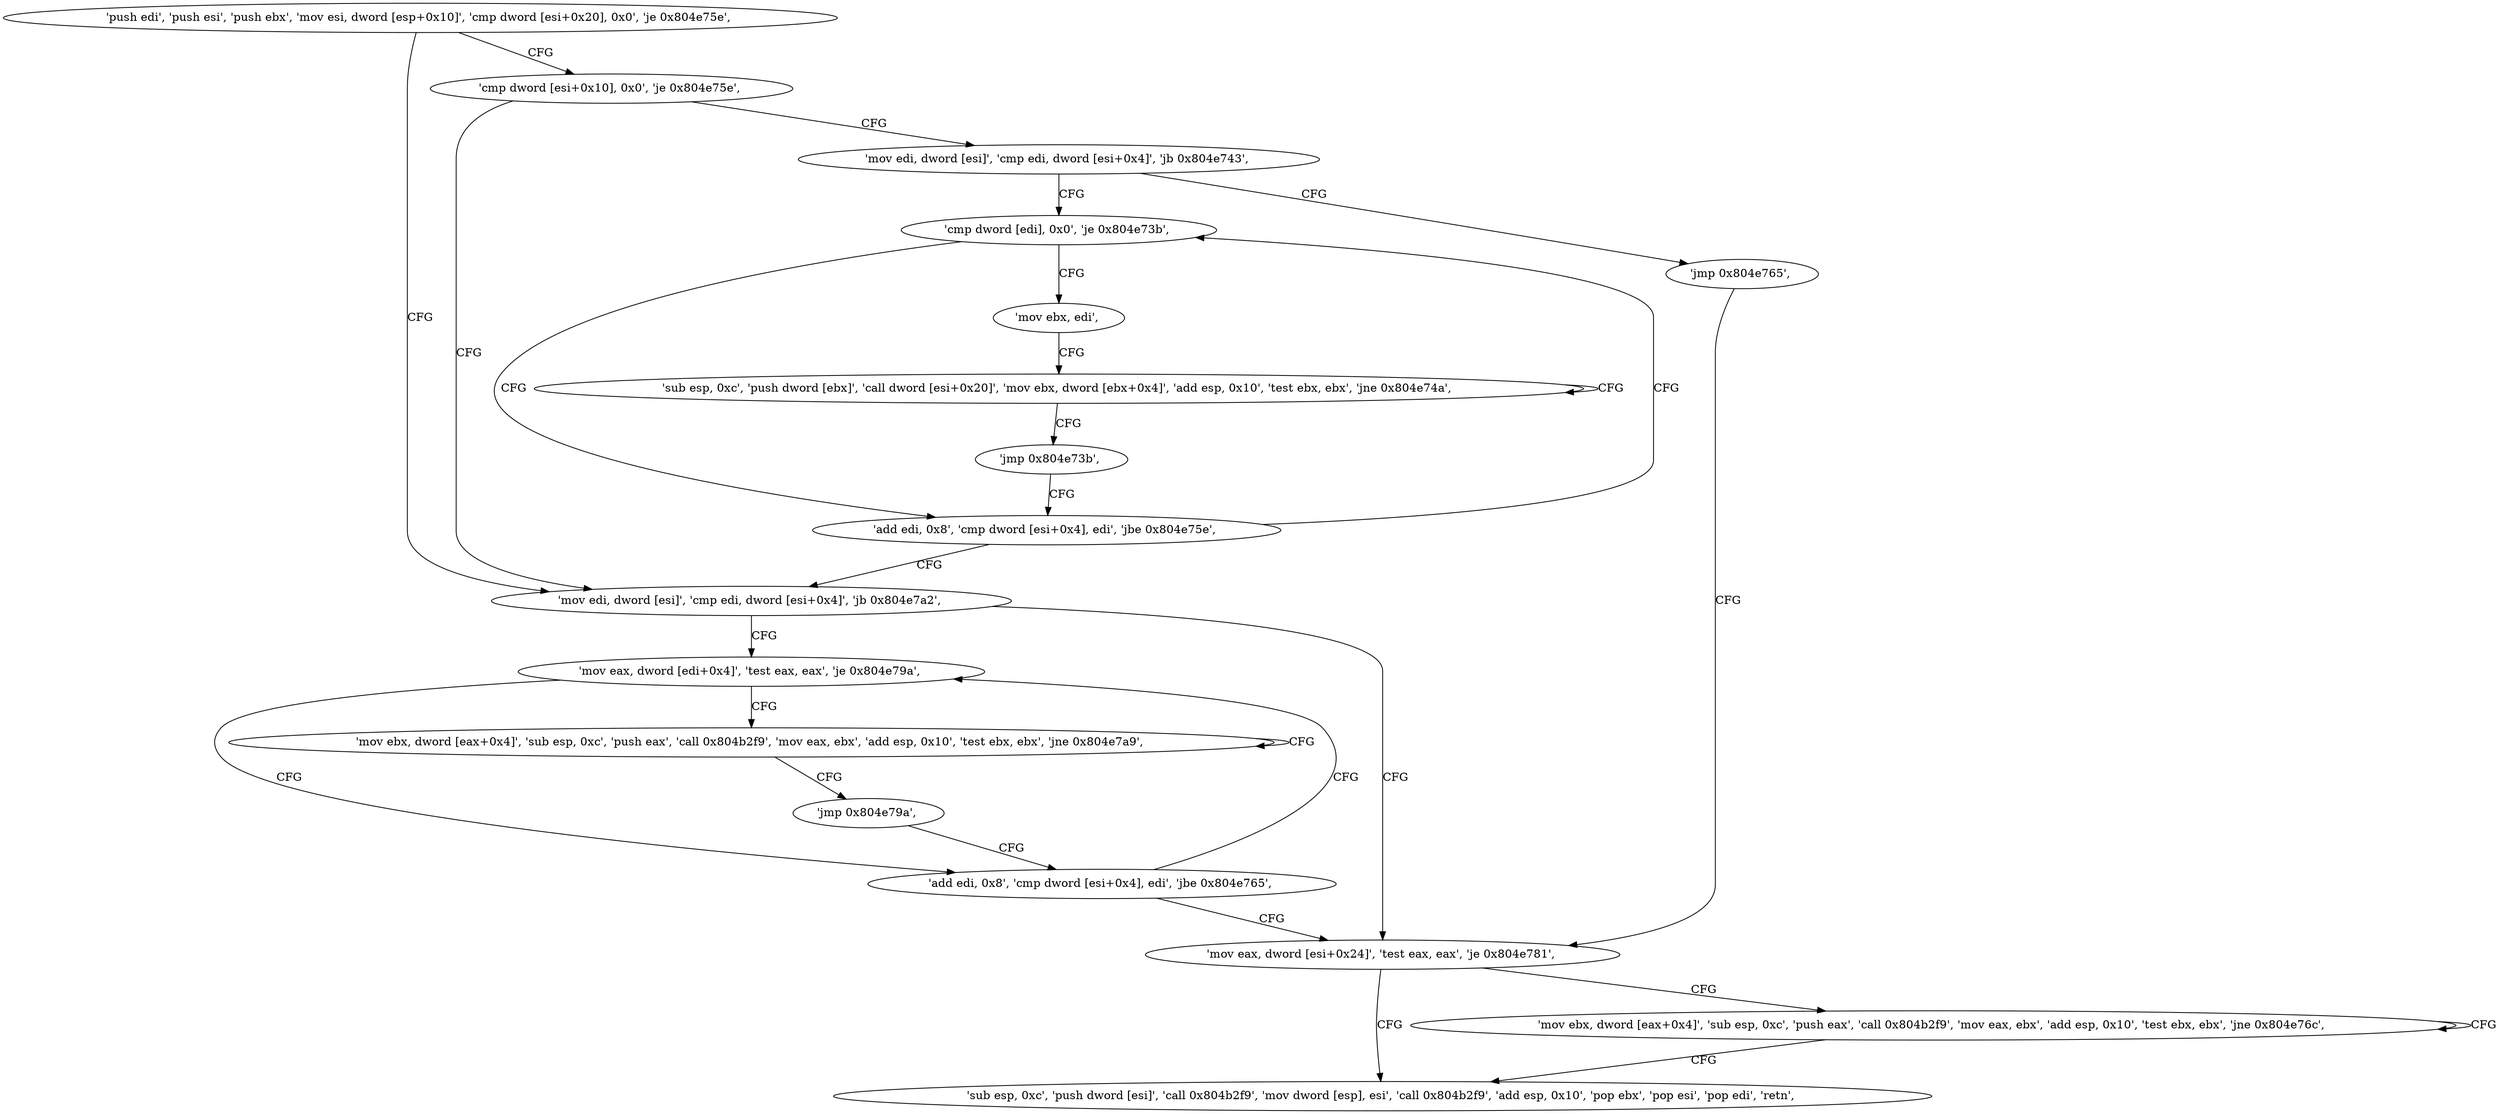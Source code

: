 digraph "func" {
"134539039" [label = "'push edi', 'push esi', 'push ebx', 'mov esi, dword [esp+0x10]', 'cmp dword [esi+0x20], 0x0', 'je 0x804e75e', " ]
"134539102" [label = "'mov edi, dword [esi]', 'cmp edi, dword [esi+0x4]', 'jb 0x804e7a2', " ]
"134539052" [label = "'cmp dword [esi+0x10], 0x0', 'je 0x804e75e', " ]
"134539170" [label = "'mov eax, dword [edi+0x4]', 'test eax, eax', 'je 0x804e79a', " ]
"134539109" [label = "'mov eax, dword [esi+0x24]', 'test eax, eax', 'je 0x804e781', " ]
"134539058" [label = "'mov edi, dword [esi]', 'cmp edi, dword [esi+0x4]', 'jb 0x804e743', " ]
"134539162" [label = "'add edi, 0x8', 'cmp dword [esi+0x4], edi', 'jbe 0x804e765', " ]
"134539177" [label = "'mov ebx, dword [eax+0x4]', 'sub esp, 0xc', 'push eax', 'call 0x804b2f9', 'mov eax, ebx', 'add esp, 0x10', 'test ebx, ebx', 'jne 0x804e7a9', " ]
"134539137" [label = "'sub esp, 0xc', 'push dword [esi]', 'call 0x804b2f9', 'mov dword [esp], esi', 'call 0x804b2f9', 'add esp, 0x10', 'pop ebx', 'pop esi', 'pop edi', 'retn', " ]
"134539116" [label = "'mov ebx, dword [eax+0x4]', 'sub esp, 0xc', 'push eax', 'call 0x804b2f9', 'mov eax, ebx', 'add esp, 0x10', 'test ebx, ebx', 'jne 0x804e76c', " ]
"134539075" [label = "'cmp dword [edi], 0x0', 'je 0x804e73b', " ]
"134539065" [label = "'jmp 0x804e765', " ]
"134539198" [label = "'jmp 0x804e79a', " ]
"134539067" [label = "'add edi, 0x8', 'cmp dword [esi+0x4], edi', 'jbe 0x804e75e', " ]
"134539080" [label = "'mov ebx, edi', " ]
"134539082" [label = "'sub esp, 0xc', 'push dword [ebx]', 'call dword [esi+0x20]', 'mov ebx, dword [ebx+0x4]', 'add esp, 0x10', 'test ebx, ebx', 'jne 0x804e74a', " ]
"134539100" [label = "'jmp 0x804e73b', " ]
"134539039" -> "134539102" [ label = "CFG" ]
"134539039" -> "134539052" [ label = "CFG" ]
"134539102" -> "134539170" [ label = "CFG" ]
"134539102" -> "134539109" [ label = "CFG" ]
"134539052" -> "134539102" [ label = "CFG" ]
"134539052" -> "134539058" [ label = "CFG" ]
"134539170" -> "134539162" [ label = "CFG" ]
"134539170" -> "134539177" [ label = "CFG" ]
"134539109" -> "134539137" [ label = "CFG" ]
"134539109" -> "134539116" [ label = "CFG" ]
"134539058" -> "134539075" [ label = "CFG" ]
"134539058" -> "134539065" [ label = "CFG" ]
"134539162" -> "134539109" [ label = "CFG" ]
"134539162" -> "134539170" [ label = "CFG" ]
"134539177" -> "134539177" [ label = "CFG" ]
"134539177" -> "134539198" [ label = "CFG" ]
"134539116" -> "134539116" [ label = "CFG" ]
"134539116" -> "134539137" [ label = "CFG" ]
"134539075" -> "134539067" [ label = "CFG" ]
"134539075" -> "134539080" [ label = "CFG" ]
"134539065" -> "134539109" [ label = "CFG" ]
"134539198" -> "134539162" [ label = "CFG" ]
"134539067" -> "134539102" [ label = "CFG" ]
"134539067" -> "134539075" [ label = "CFG" ]
"134539080" -> "134539082" [ label = "CFG" ]
"134539082" -> "134539082" [ label = "CFG" ]
"134539082" -> "134539100" [ label = "CFG" ]
"134539100" -> "134539067" [ label = "CFG" ]
}
